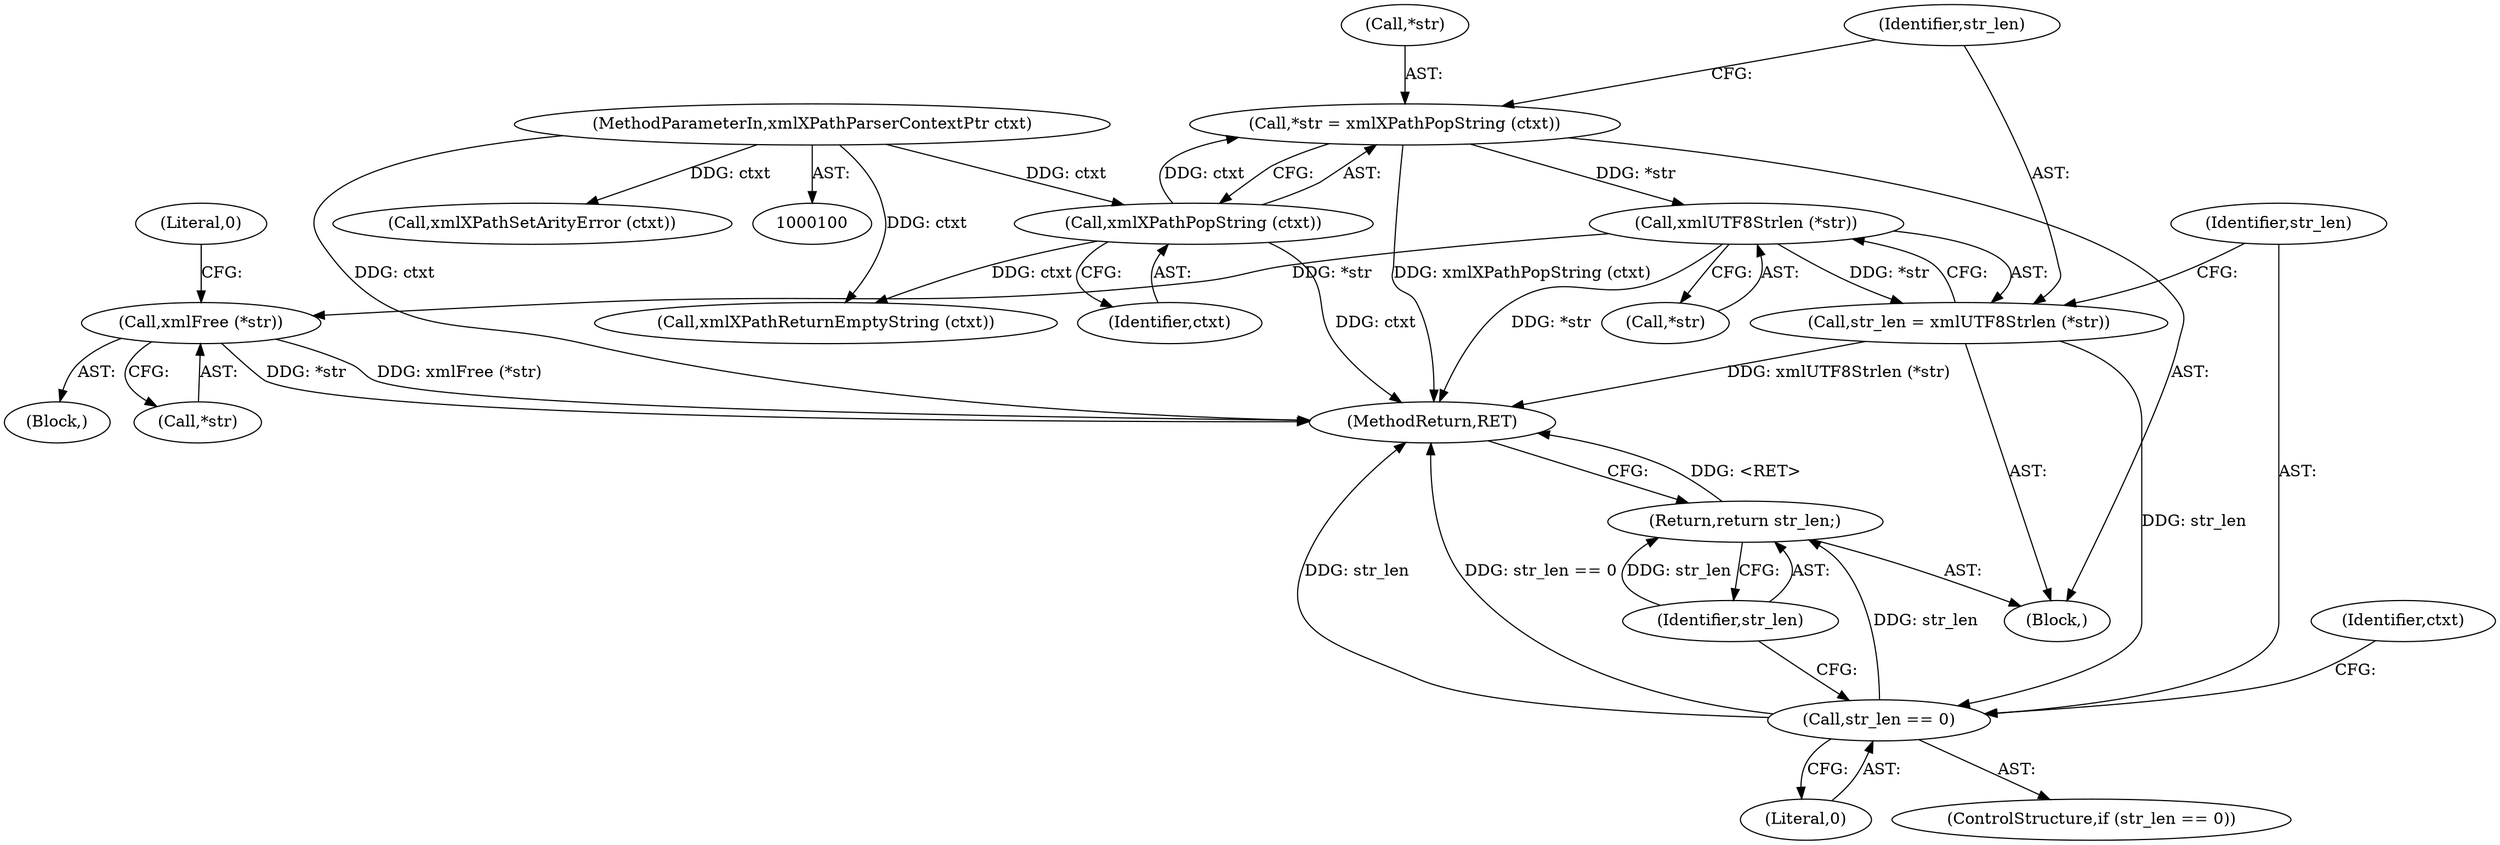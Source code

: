 digraph "1_Chrome_96dbafe288dbe2f0cc45fa3c39daf6d0c37acbab@pointer" {
"1000122" [label="(Call,*str = xmlXPathPopString (ctxt))"];
"1000125" [label="(Call,xmlXPathPopString (ctxt))"];
"1000101" [label="(MethodParameterIn,xmlXPathParserContextPtr ctxt)"];
"1000129" [label="(Call,xmlUTF8Strlen (*str))"];
"1000127" [label="(Call,str_len = xmlUTF8Strlen (*str))"];
"1000133" [label="(Call,str_len == 0)"];
"1000144" [label="(Return,return str_len;)"];
"1000139" [label="(Call,xmlFree (*str))"];
"1000128" [label="(Identifier,str_len)"];
"1000135" [label="(Literal,0)"];
"1000101" [label="(MethodParameterIn,xmlXPathParserContextPtr ctxt)"];
"1000138" [label="(Identifier,ctxt)"];
"1000122" [label="(Call,*str = xmlXPathPopString (ctxt))"];
"1000139" [label="(Call,xmlFree (*str))"];
"1000140" [label="(Call,*str)"];
"1000145" [label="(Identifier,str_len)"];
"1000125" [label="(Call,xmlXPathPopString (ctxt))"];
"1000104" [label="(Block,)"];
"1000144" [label="(Return,return str_len;)"];
"1000143" [label="(Literal,0)"];
"1000137" [label="(Call,xmlXPathReturnEmptyString (ctxt))"];
"1000127" [label="(Call,str_len = xmlUTF8Strlen (*str))"];
"1000118" [label="(Call,xmlXPathSetArityError (ctxt))"];
"1000132" [label="(ControlStructure,if (str_len == 0))"];
"1000146" [label="(MethodReturn,RET)"];
"1000123" [label="(Call,*str)"];
"1000133" [label="(Call,str_len == 0)"];
"1000130" [label="(Call,*str)"];
"1000136" [label="(Block,)"];
"1000129" [label="(Call,xmlUTF8Strlen (*str))"];
"1000126" [label="(Identifier,ctxt)"];
"1000134" [label="(Identifier,str_len)"];
"1000122" -> "1000104"  [label="AST: "];
"1000122" -> "1000125"  [label="CFG: "];
"1000123" -> "1000122"  [label="AST: "];
"1000125" -> "1000122"  [label="AST: "];
"1000128" -> "1000122"  [label="CFG: "];
"1000122" -> "1000146"  [label="DDG: xmlXPathPopString (ctxt)"];
"1000125" -> "1000122"  [label="DDG: ctxt"];
"1000122" -> "1000129"  [label="DDG: *str"];
"1000125" -> "1000126"  [label="CFG: "];
"1000126" -> "1000125"  [label="AST: "];
"1000125" -> "1000146"  [label="DDG: ctxt"];
"1000101" -> "1000125"  [label="DDG: ctxt"];
"1000125" -> "1000137"  [label="DDG: ctxt"];
"1000101" -> "1000100"  [label="AST: "];
"1000101" -> "1000146"  [label="DDG: ctxt"];
"1000101" -> "1000118"  [label="DDG: ctxt"];
"1000101" -> "1000137"  [label="DDG: ctxt"];
"1000129" -> "1000127"  [label="AST: "];
"1000129" -> "1000130"  [label="CFG: "];
"1000130" -> "1000129"  [label="AST: "];
"1000127" -> "1000129"  [label="CFG: "];
"1000129" -> "1000146"  [label="DDG: *str"];
"1000129" -> "1000127"  [label="DDG: *str"];
"1000129" -> "1000139"  [label="DDG: *str"];
"1000127" -> "1000104"  [label="AST: "];
"1000128" -> "1000127"  [label="AST: "];
"1000134" -> "1000127"  [label="CFG: "];
"1000127" -> "1000146"  [label="DDG: xmlUTF8Strlen (*str)"];
"1000127" -> "1000133"  [label="DDG: str_len"];
"1000133" -> "1000132"  [label="AST: "];
"1000133" -> "1000135"  [label="CFG: "];
"1000134" -> "1000133"  [label="AST: "];
"1000135" -> "1000133"  [label="AST: "];
"1000138" -> "1000133"  [label="CFG: "];
"1000145" -> "1000133"  [label="CFG: "];
"1000133" -> "1000146"  [label="DDG: str_len"];
"1000133" -> "1000146"  [label="DDG: str_len == 0"];
"1000133" -> "1000144"  [label="DDG: str_len"];
"1000144" -> "1000104"  [label="AST: "];
"1000144" -> "1000145"  [label="CFG: "];
"1000145" -> "1000144"  [label="AST: "];
"1000146" -> "1000144"  [label="CFG: "];
"1000144" -> "1000146"  [label="DDG: <RET>"];
"1000145" -> "1000144"  [label="DDG: str_len"];
"1000139" -> "1000136"  [label="AST: "];
"1000139" -> "1000140"  [label="CFG: "];
"1000140" -> "1000139"  [label="AST: "];
"1000143" -> "1000139"  [label="CFG: "];
"1000139" -> "1000146"  [label="DDG: xmlFree (*str)"];
"1000139" -> "1000146"  [label="DDG: *str"];
}
